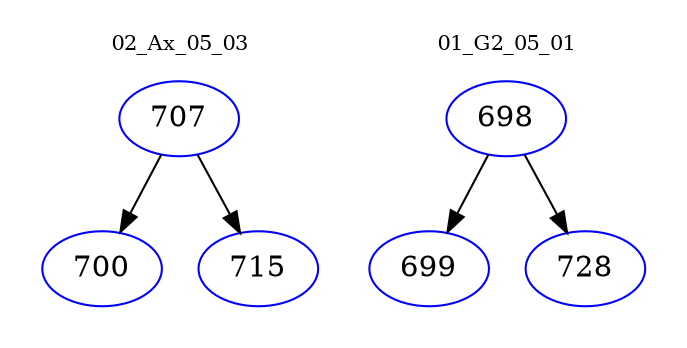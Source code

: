 digraph{
subgraph cluster_0 {
color = white
label = "02_Ax_05_03";
fontsize=10;
T0_707 [label="707", color="blue"]
T0_707 -> T0_700 [color="black"]
T0_700 [label="700", color="blue"]
T0_707 -> T0_715 [color="black"]
T0_715 [label="715", color="blue"]
}
subgraph cluster_1 {
color = white
label = "01_G2_05_01";
fontsize=10;
T1_698 [label="698", color="blue"]
T1_698 -> T1_699 [color="black"]
T1_699 [label="699", color="blue"]
T1_698 -> T1_728 [color="black"]
T1_728 [label="728", color="blue"]
}
}
